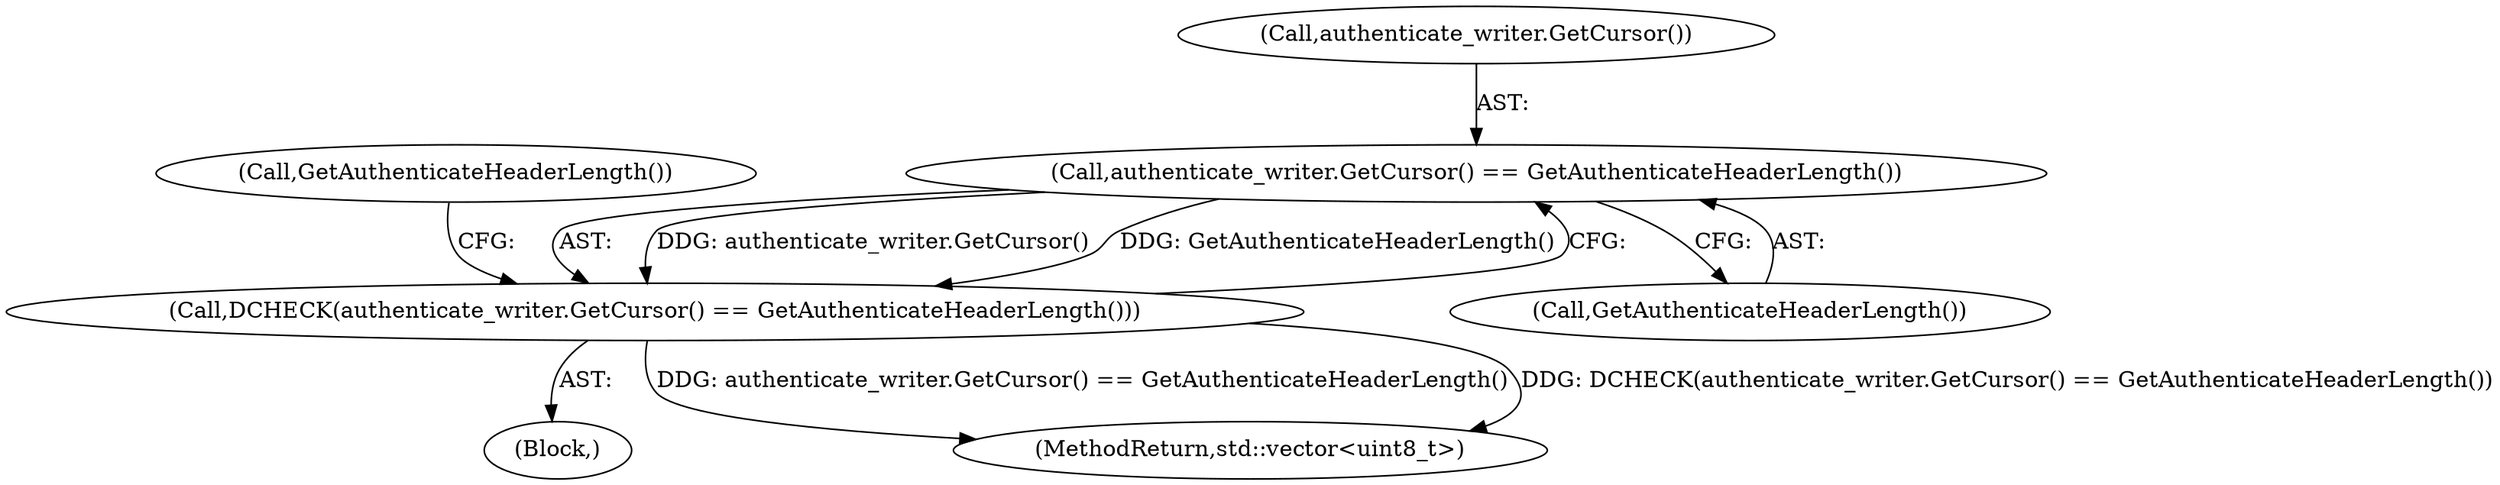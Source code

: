 digraph "0_Chrome_9cfe470d793da6e09b966d435c8fa2ba1625d5fe_3@API" {
"1000289" [label="(Call,authenticate_writer.GetCursor() == GetAuthenticateHeaderLength())"];
"1000288" [label="(Call,DCHECK(authenticate_writer.GetCursor() == GetAuthenticateHeaderLength()))"];
"1000290" [label="(Call,authenticate_writer.GetCursor())"];
"1000110" [label="(Block,)"];
"1000288" [label="(Call,DCHECK(authenticate_writer.GetCursor() == GetAuthenticateHeaderLength()))"];
"1000373" [label="(MethodReturn,std::vector<uint8_t>)"];
"1000289" [label="(Call,authenticate_writer.GetCursor() == GetAuthenticateHeaderLength())"];
"1000291" [label="(Call,GetAuthenticateHeaderLength())"];
"1000294" [label="(Call,GetAuthenticateHeaderLength())"];
"1000289" -> "1000288"  [label="AST: "];
"1000289" -> "1000291"  [label="CFG: "];
"1000290" -> "1000289"  [label="AST: "];
"1000291" -> "1000289"  [label="AST: "];
"1000288" -> "1000289"  [label="CFG: "];
"1000289" -> "1000288"  [label="DDG: authenticate_writer.GetCursor()"];
"1000289" -> "1000288"  [label="DDG: GetAuthenticateHeaderLength()"];
"1000288" -> "1000110"  [label="AST: "];
"1000294" -> "1000288"  [label="CFG: "];
"1000288" -> "1000373"  [label="DDG: authenticate_writer.GetCursor() == GetAuthenticateHeaderLength()"];
"1000288" -> "1000373"  [label="DDG: DCHECK(authenticate_writer.GetCursor() == GetAuthenticateHeaderLength())"];
}
